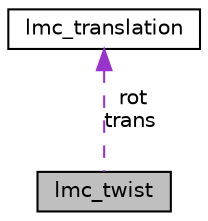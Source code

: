 digraph "lmc_twist"
{
 // LATEX_PDF_SIZE
  edge [fontname="Helvetica",fontsize="10",labelfontname="Helvetica",labelfontsize="10"];
  node [fontname="Helvetica",fontsize="10",shape=record];
  Node1 [label="lmc_twist",height=0.2,width=0.4,color="black", fillcolor="grey75", style="filled", fontcolor="black",tooltip="Transform velocity representation."];
  Node2 -> Node1 [dir="back",color="darkorchid3",fontsize="10",style="dashed",label=" rot\ntrans" ,fontname="Helvetica"];
  Node2 [label="lmc_translation",height=0.2,width=0.4,color="black", fillcolor="white", style="filled",URL="$structlmc__translation.html",tooltip="Cartesian translation coordinate."];
}

